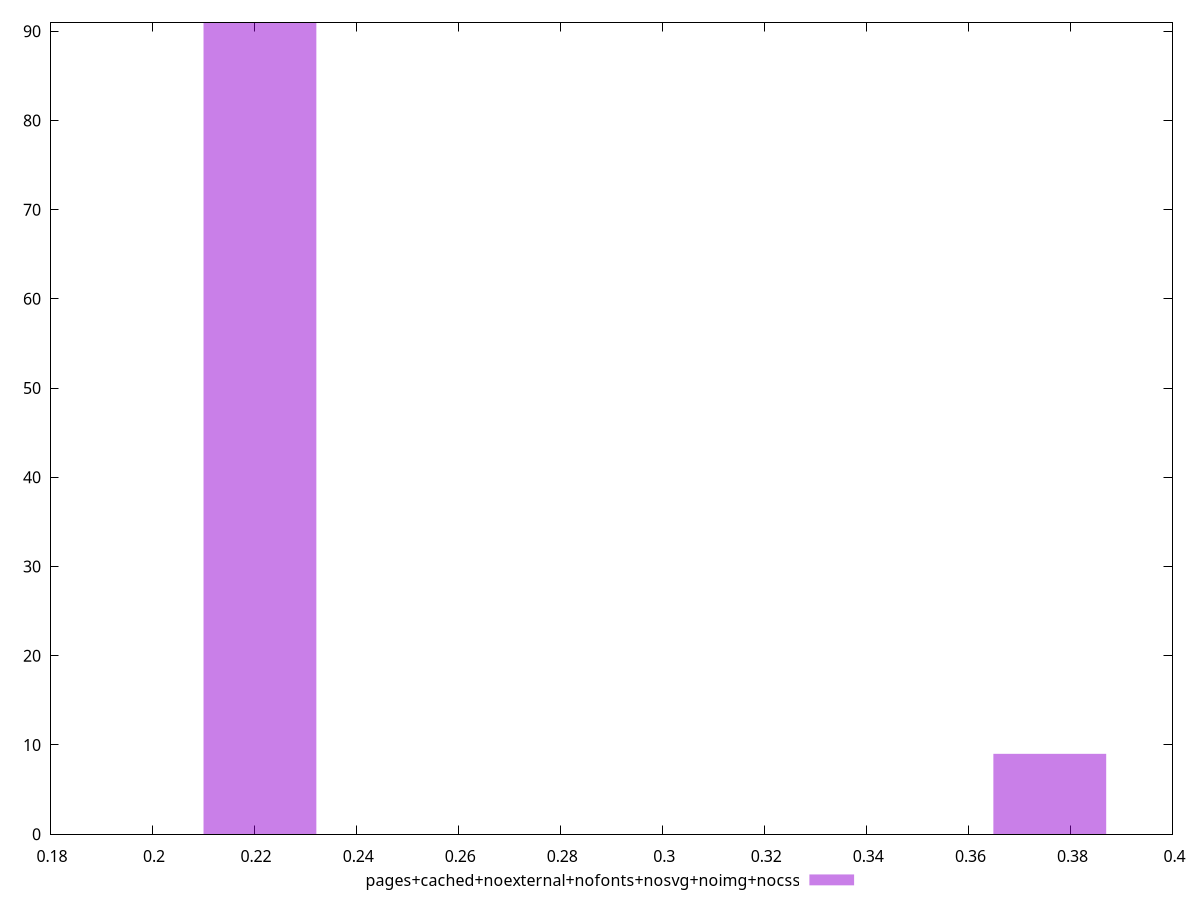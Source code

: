 $_pagesCachedNoexternalNofontsNosvgNoimgNocss <<EOF
0.2211459731099419 91
0.37594815428690126 9
EOF
set key outside below
set terminal pngcairo
set output "report_00004_2020-11-02T20-21-41.718Z/cumulative-layout-shift/pages+cached+noexternal+nofonts+nosvg+noimg+nocss//raw_hist.png"
set yrange [0:91]
set boxwidth 0.022114597310994192
set style fill transparent solid 0.5 noborder
plot $_pagesCachedNoexternalNofontsNosvgNoimgNocss title "pages+cached+noexternal+nofonts+nosvg+noimg+nocss" with boxes ,